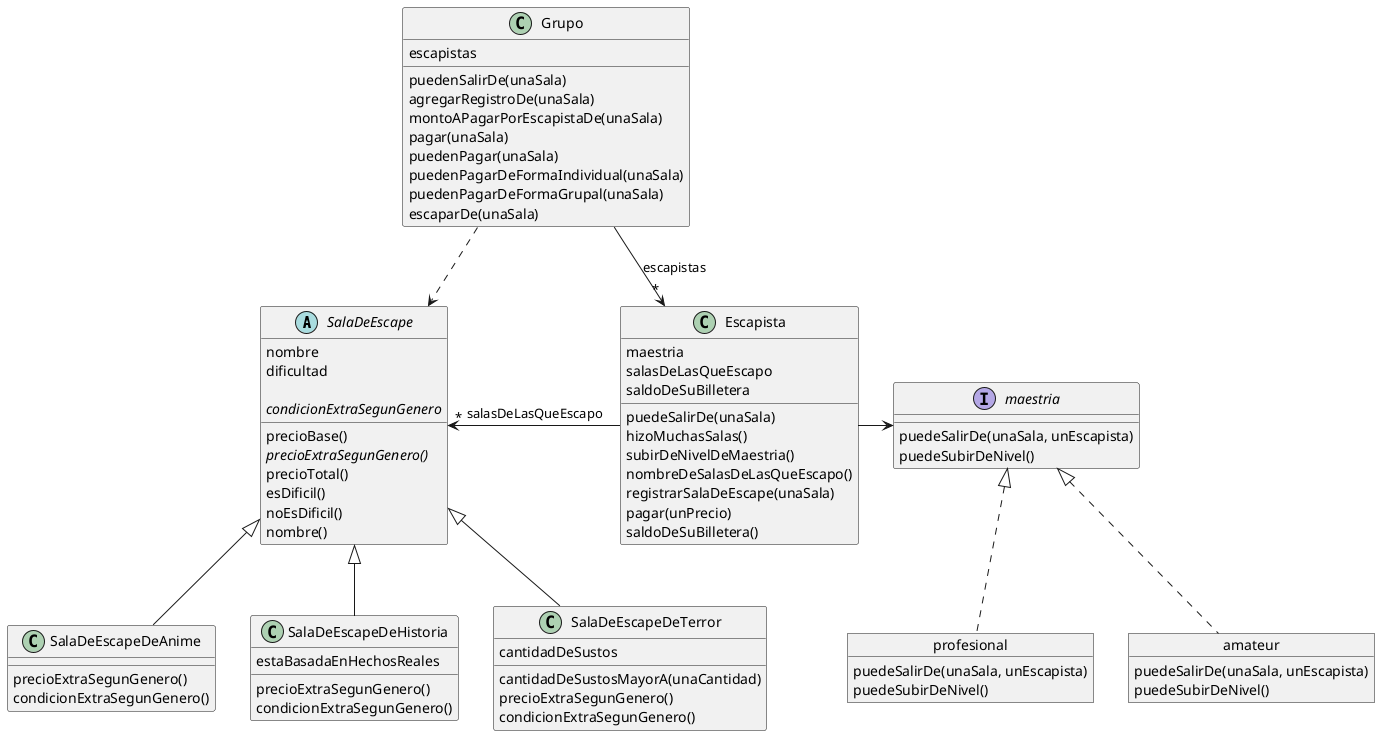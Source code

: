 @startuml diagramaDeSimulacroParcial2024

abstract class SalaDeEscape {
    nombre 
    dificultad

    precioBase()
    {abstract} precioExtraSegunGenero()
    precioTotal()
    esDificil()
    {abstract} condicionExtraSegunGenero
    noEsDificil()
    nombre()
}

class SalaDeEscapeDeAnime extends SalaDeEscape {
    precioExtraSegunGenero()
    condicionExtraSegunGenero()
}

class SalaDeEscapeDeHistoria extends SalaDeEscape {
    estaBasadaEnHechosReales

    precioExtraSegunGenero()
    condicionExtraSegunGenero()
}

class SalaDeEscapeDeTerror extends SalaDeEscape {
    cantidadDeSustos

    cantidadDeSustosMayorA(unaCantidad)
    precioExtraSegunGenero()
    condicionExtraSegunGenero()
}



class Escapista {
    maestria 
    salasDeLasQueEscapo
    saldoDeSuBilletera

    puedeSalirDe(unaSala)
    hizoMuchasSalas()
    subirDeNivelDeMaestria()
    nombreDeSalasDeLasQueEscapo()
    registrarSalaDeEscape(unaSala)
    pagar(unPrecio)
    saldoDeSuBilletera()
}

object amateur {
    puedeSalirDe(unaSala, unEscapista)
    puedeSubirDeNivel()
}

object profesional {
    puedeSalirDe(unaSala, unEscapista)
    puedeSubirDeNivel()
}

interface maestria {
    puedeSalirDe(unaSala, unEscapista)
    puedeSubirDeNivel()
}



class Grupo {
    escapistas

    puedenSalirDe(unaSala)
    agregarRegistroDe(unaSala)
    montoAPagarPorEscapistaDe(unaSala)
    pagar(unaSala)
    puedenPagar(unaSala)
    puedenPagarDeFormaIndividual(unaSala)
    puedenPagarDeFormaGrupal(unaSala)
    escaparDe(unaSala)
}



Grupo --> "*" Escapista : escapistas
Grupo ..> SalaDeEscape
Escapista -l-> "*" SalaDeEscape : salasDeLasQueEscapo
Escapista -r-> maestria
amateur .u.|> maestria
profesional .u.|> maestria

@enduml
